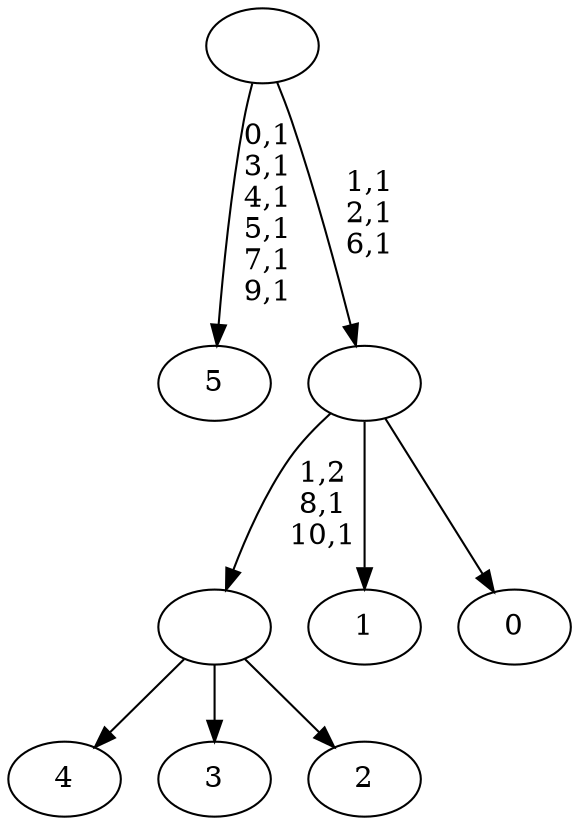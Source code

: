 digraph T {
	17 [label="5"]
	10 [label="4"]
	9 [label="3"]
	8 [label="2"]
	7 [label=""]
	5 [label="1"]
	4 [label="0"]
	3 [label=""]
	0 [label=""]
	7 -> 10 [label=""]
	7 -> 9 [label=""]
	7 -> 8 [label=""]
	3 -> 7 [label="1,2\n8,1\n10,1"]
	3 -> 5 [label=""]
	3 -> 4 [label=""]
	0 -> 3 [label="1,1\n2,1\n6,1"]
	0 -> 17 [label="0,1\n3,1\n4,1\n5,1\n7,1\n9,1"]
}
